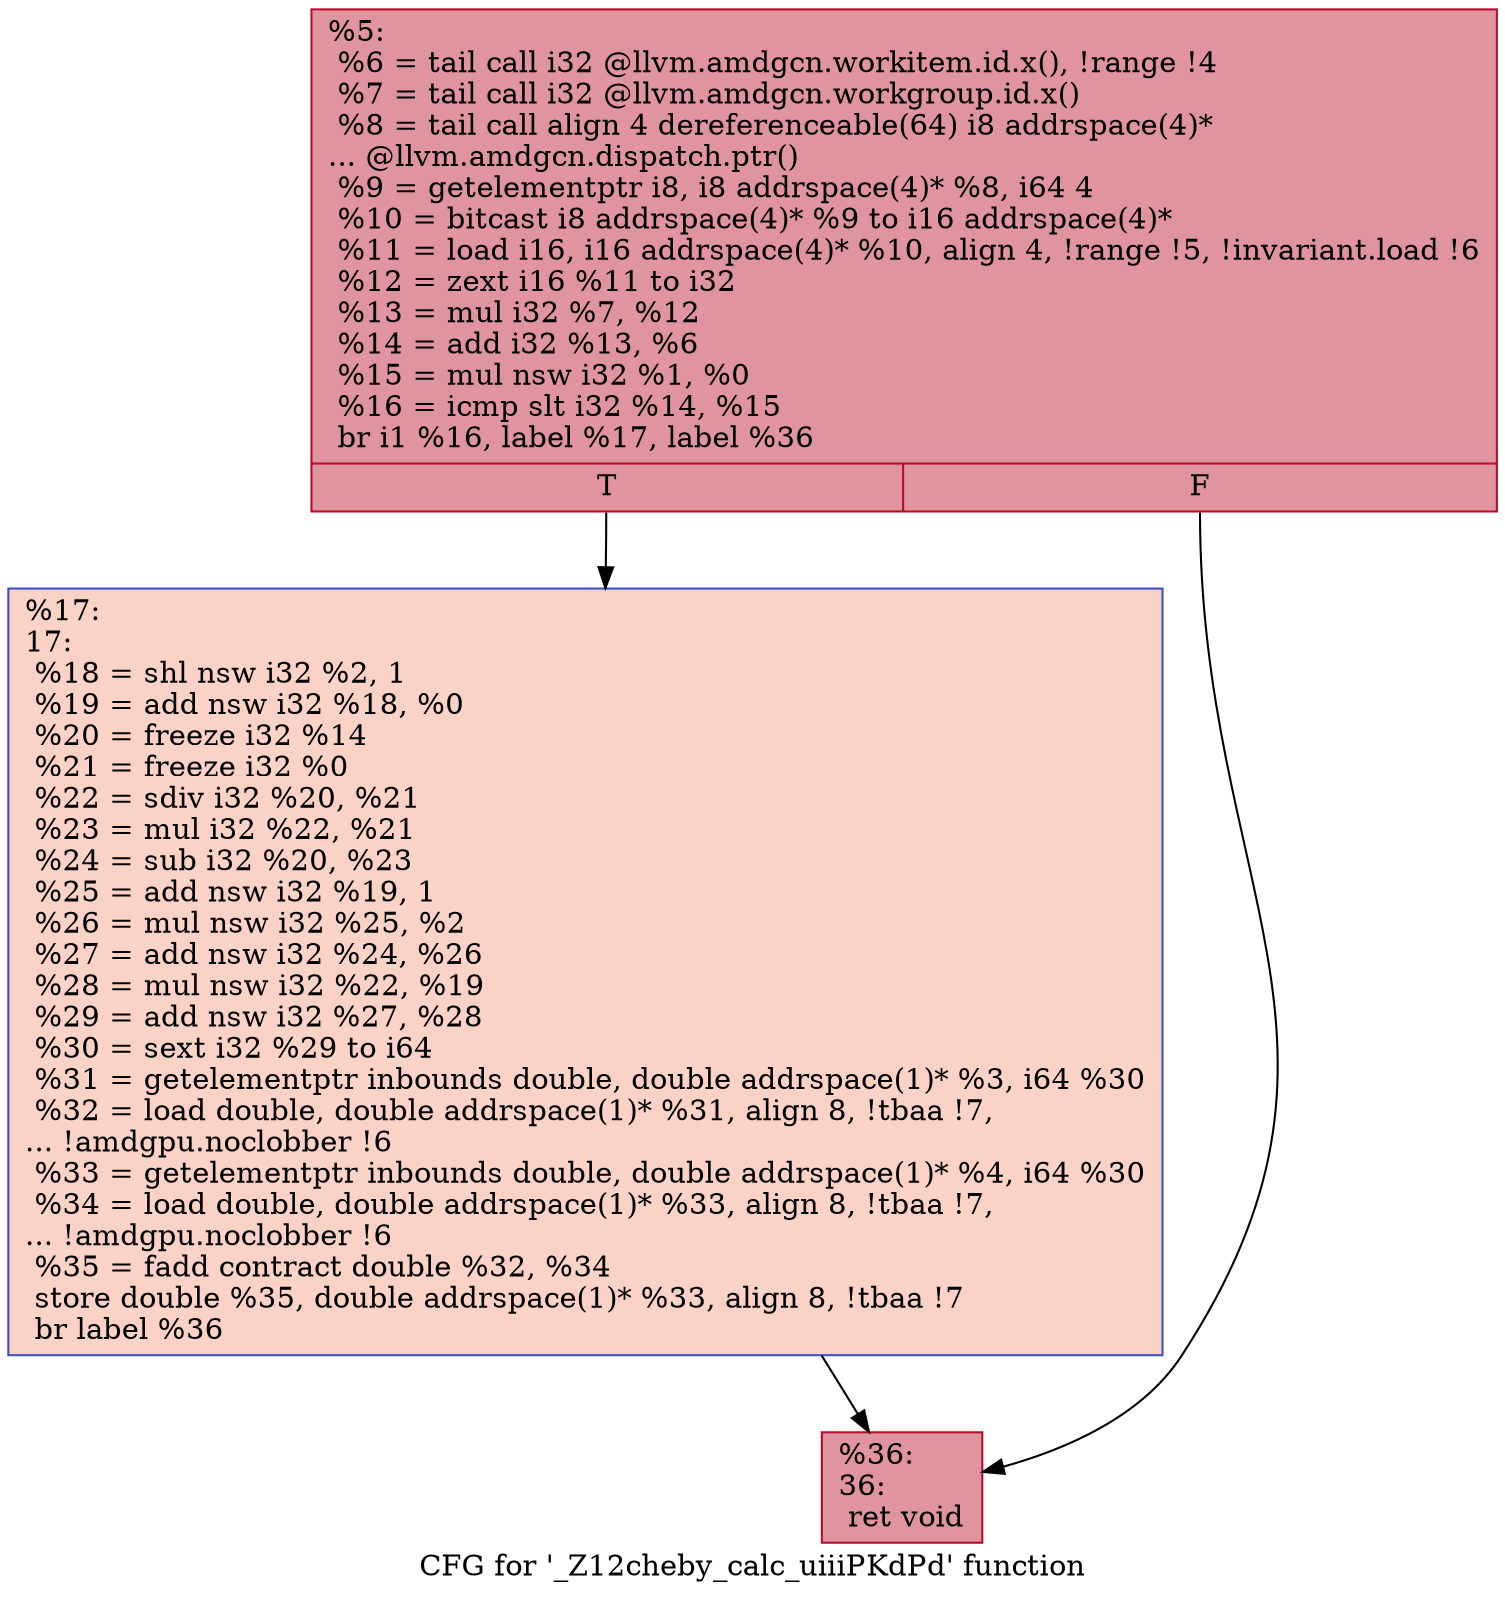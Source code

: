 digraph "CFG for '_Z12cheby_calc_uiiiPKdPd' function" {
	label="CFG for '_Z12cheby_calc_uiiiPKdPd' function";

	Node0x6471270 [shape=record,color="#b70d28ff", style=filled, fillcolor="#b70d2870",label="{%5:\l  %6 = tail call i32 @llvm.amdgcn.workitem.id.x(), !range !4\l  %7 = tail call i32 @llvm.amdgcn.workgroup.id.x()\l  %8 = tail call align 4 dereferenceable(64) i8 addrspace(4)*\l... @llvm.amdgcn.dispatch.ptr()\l  %9 = getelementptr i8, i8 addrspace(4)* %8, i64 4\l  %10 = bitcast i8 addrspace(4)* %9 to i16 addrspace(4)*\l  %11 = load i16, i16 addrspace(4)* %10, align 4, !range !5, !invariant.load !6\l  %12 = zext i16 %11 to i32\l  %13 = mul i32 %7, %12\l  %14 = add i32 %13, %6\l  %15 = mul nsw i32 %1, %0\l  %16 = icmp slt i32 %14, %15\l  br i1 %16, label %17, label %36\l|{<s0>T|<s1>F}}"];
	Node0x6471270:s0 -> Node0x64723e0;
	Node0x6471270:s1 -> Node0x64732e0;
	Node0x64723e0 [shape=record,color="#3d50c3ff", style=filled, fillcolor="#f59c7d70",label="{%17:\l17:                                               \l  %18 = shl nsw i32 %2, 1\l  %19 = add nsw i32 %18, %0\l  %20 = freeze i32 %14\l  %21 = freeze i32 %0\l  %22 = sdiv i32 %20, %21\l  %23 = mul i32 %22, %21\l  %24 = sub i32 %20, %23\l  %25 = add nsw i32 %19, 1\l  %26 = mul nsw i32 %25, %2\l  %27 = add nsw i32 %24, %26\l  %28 = mul nsw i32 %22, %19\l  %29 = add nsw i32 %27, %28\l  %30 = sext i32 %29 to i64\l  %31 = getelementptr inbounds double, double addrspace(1)* %3, i64 %30\l  %32 = load double, double addrspace(1)* %31, align 8, !tbaa !7,\l... !amdgpu.noclobber !6\l  %33 = getelementptr inbounds double, double addrspace(1)* %4, i64 %30\l  %34 = load double, double addrspace(1)* %33, align 8, !tbaa !7,\l... !amdgpu.noclobber !6\l  %35 = fadd contract double %32, %34\l  store double %35, double addrspace(1)* %33, align 8, !tbaa !7\l  br label %36\l}"];
	Node0x64723e0 -> Node0x64732e0;
	Node0x64732e0 [shape=record,color="#b70d28ff", style=filled, fillcolor="#b70d2870",label="{%36:\l36:                                               \l  ret void\l}"];
}

